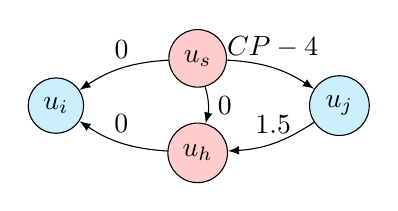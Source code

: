 \begin{tikzpicture}[scale=0.3]
\def \radius {6cm}
\node[draw, circle, fill=cyan!20] at ({0}:\radius) (n1) {$u_j$};
\node[draw, circle, fill=cyan!20] at ({180}:\radius) (n2) {$u_i$};
\node[draw, circle, fill=red!20] at (0,2) (n3) {$u_s$};
\node[draw, circle, fill=red!20] at (0,-2) (n4) {$u_h$};
\path[->, >=latex] (n3) edge [bend left=-15] node[above]{0} (n2);
\path[->, >=latex] (n3) edge [bend left=15] node[above]{$CP-4$} (n1);
\path[->, >=latex] (n1) edge [bend left=15] node[above]{$1.5$} (n4);
\path[->, >=latex] (n4) edge [bend left=15] node[above]{0} (n2);
\path[->, >=latex] (n3) edge [bend left=15] node[right]{0} (n4);
\end{tikzpicture}
